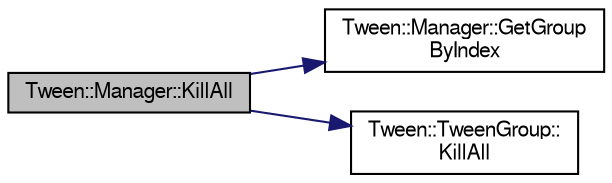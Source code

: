 digraph "Tween::Manager::KillAll"
{
  bgcolor="transparent";
  edge [fontname="FreeSans",fontsize="10",labelfontname="FreeSans",labelfontsize="10"];
  node [fontname="FreeSans",fontsize="10",shape=record];
  rankdir="LR";
  Node1 [label="Tween::Manager::KillAll",height=0.2,width=0.4,color="black", fillcolor="grey75", style="filled" fontcolor="black"];
  Node1 -> Node2 [color="midnightblue",fontsize="10",style="solid",fontname="FreeSans"];
  Node2 [label="Tween::Manager::GetGroup\lByIndex",height=0.2,width=0.4,color="black",URL="$classTween_1_1Manager.html#a730f0852926ec37ee4a627e48919a29d"];
  Node1 -> Node3 [color="midnightblue",fontsize="10",style="solid",fontname="FreeSans"];
  Node3 [label="Tween::TweenGroup::\lKillAll",height=0.2,width=0.4,color="black",URL="$classTween_1_1TweenGroup.html#a8e09ccd9b138c16d60a3c31559cb7007"];
}
